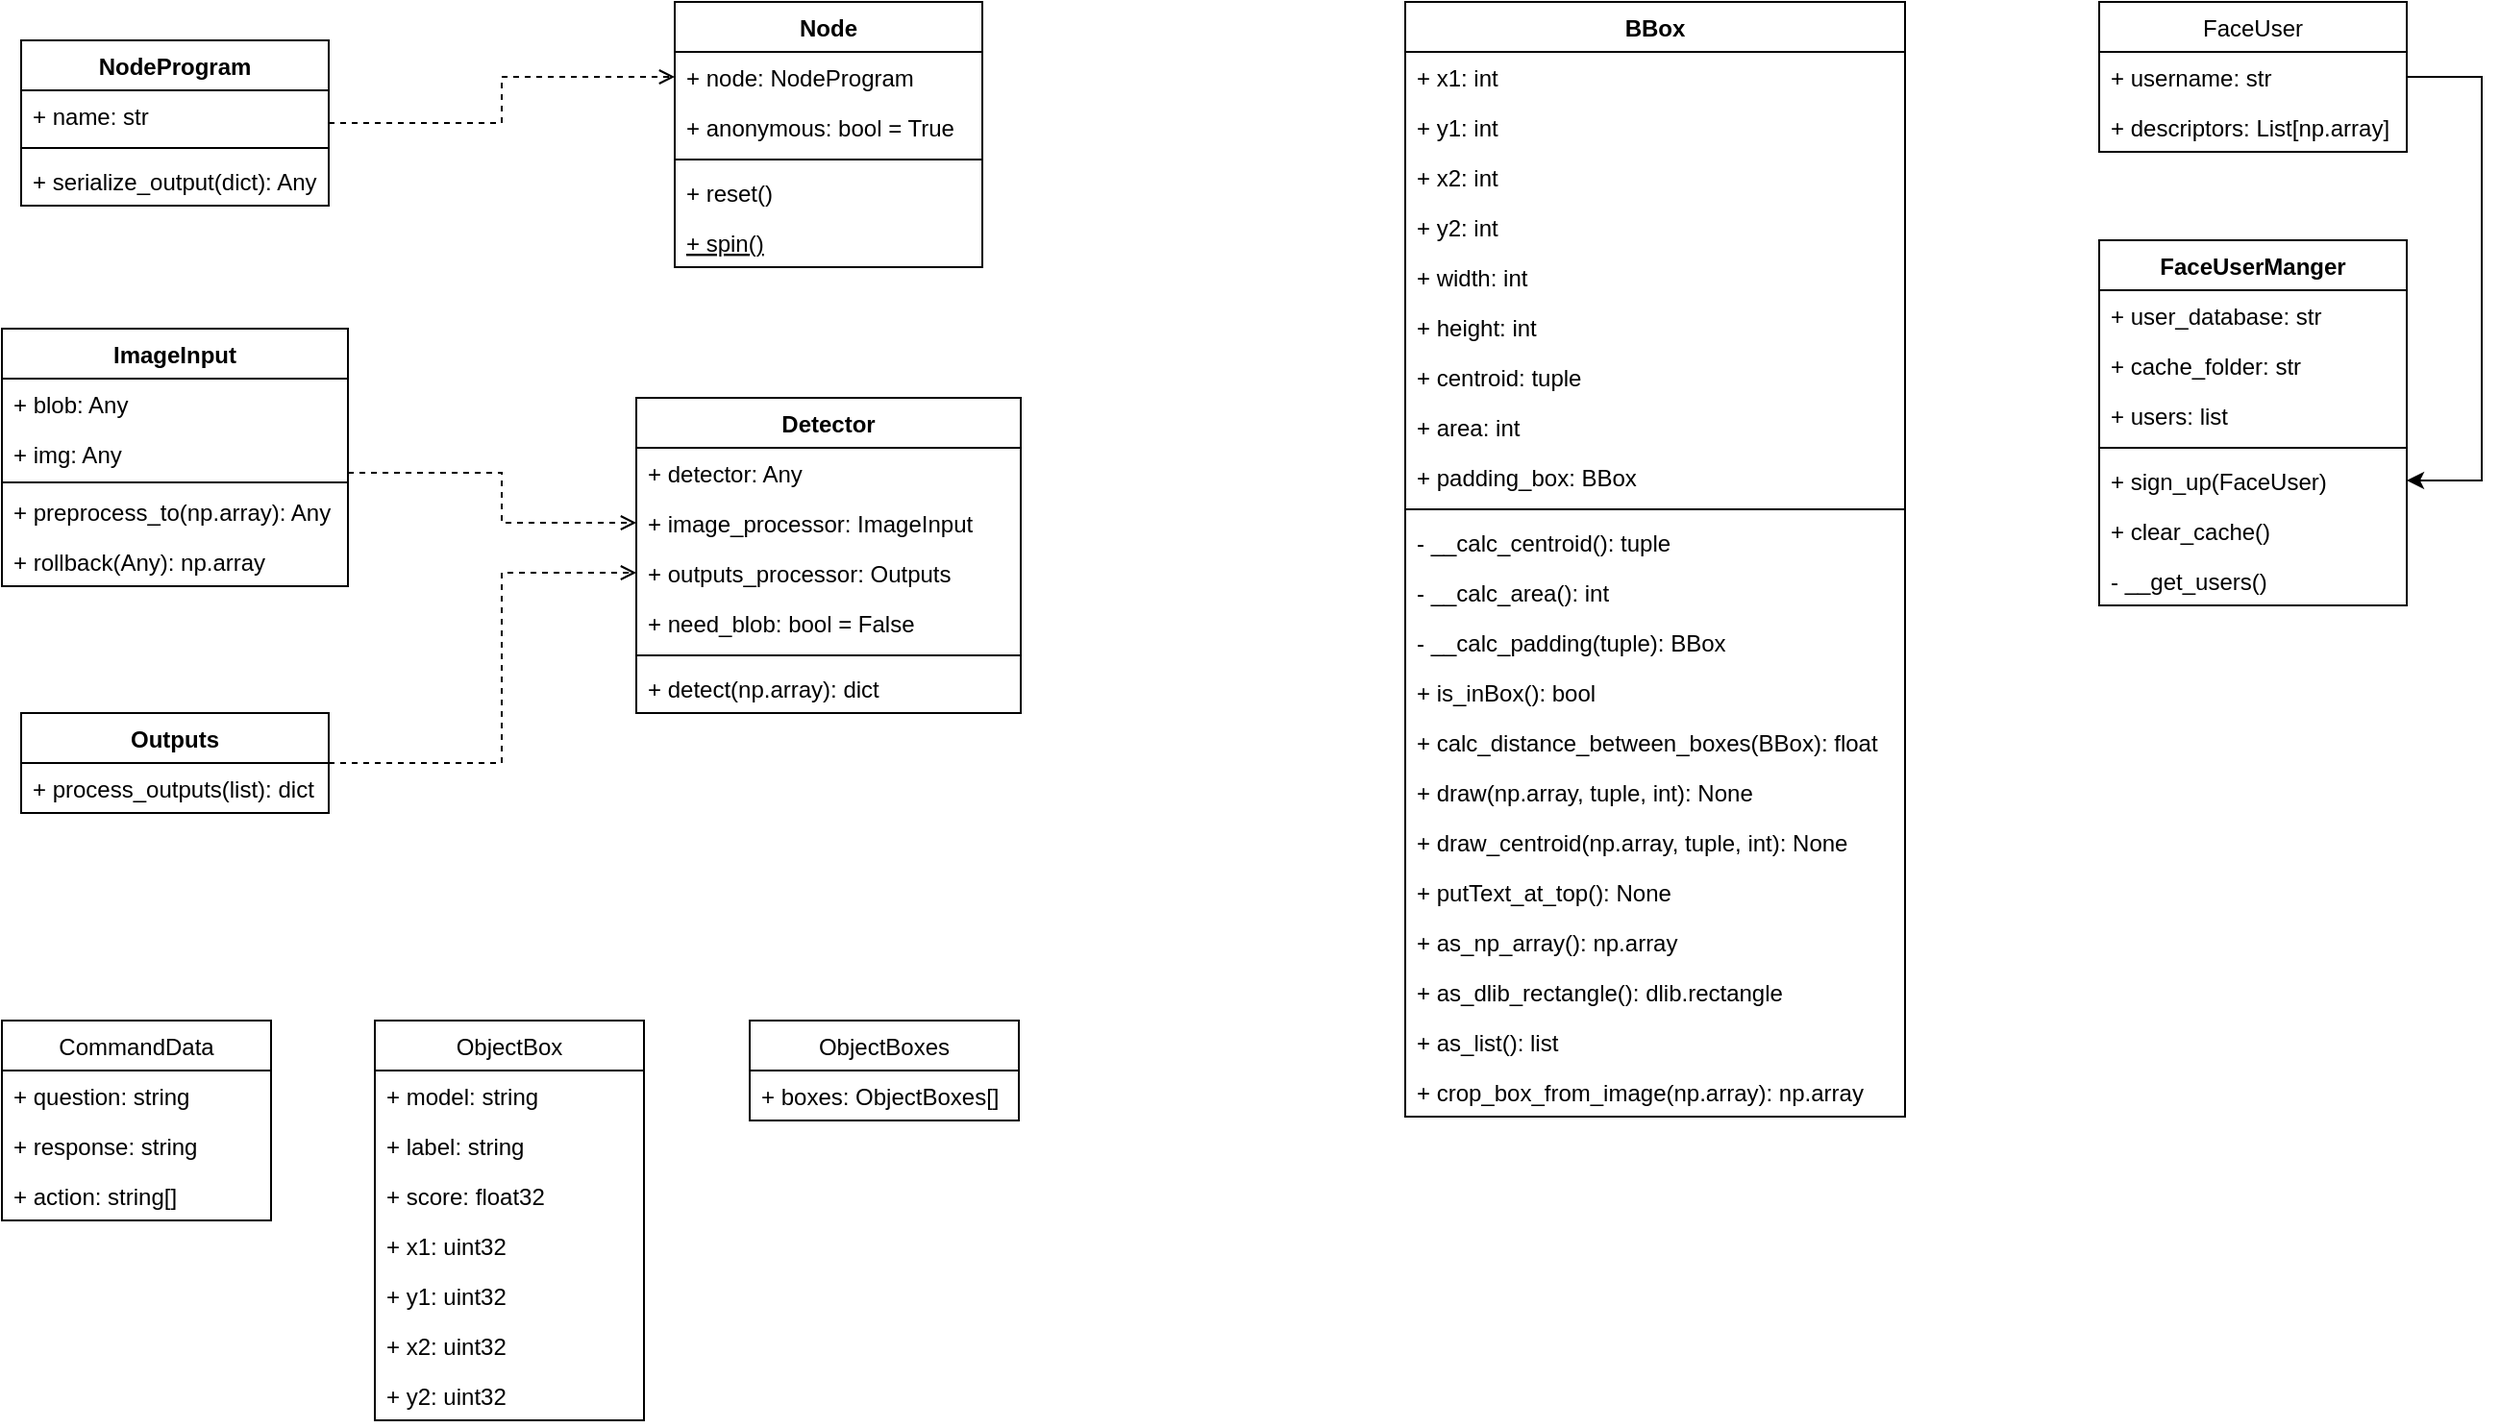 <mxfile version="13.6.4" type="github">
  <diagram id="C5RBs43oDa-KdzZeNtuy" name="Page-1">
    <mxGraphModel dx="595" dy="337" grid="1" gridSize="10" guides="1" tooltips="1" connect="1" arrows="1" fold="1" page="1" pageScale="1" pageWidth="827" pageHeight="1169" math="0" shadow="0">
      <root>
        <mxCell id="WIyWlLk6GJQsqaUBKTNV-0" />
        <mxCell id="WIyWlLk6GJQsqaUBKTNV-1" parent="WIyWlLk6GJQsqaUBKTNV-0" />
        <mxCell id="QnUBj8UleCZjZ_pHDGBZ-25" style="edgeStyle=orthogonalEdgeStyle;rounded=0;orthogonalLoop=1;jettySize=auto;html=1;entryX=0;entryY=0.5;entryDx=0;entryDy=0;endArrow=open;endFill=0;dashed=1;" parent="WIyWlLk6GJQsqaUBKTNV-1" source="QnUBj8UleCZjZ_pHDGBZ-5" target="QnUBj8UleCZjZ_pHDGBZ-17" edge="1">
          <mxGeometry relative="1" as="geometry">
            <Array as="points">
              <mxPoint x="410" y="436" />
              <mxPoint x="410" y="337" />
            </Array>
          </mxGeometry>
        </mxCell>
        <mxCell id="QnUBj8UleCZjZ_pHDGBZ-24" style="edgeStyle=orthogonalEdgeStyle;rounded=0;orthogonalLoop=1;jettySize=auto;html=1;entryX=0;entryY=0.5;entryDx=0;entryDy=0;dashed=1;endArrow=open;endFill=0;" parent="WIyWlLk6GJQsqaUBKTNV-1" target="QnUBj8UleCZjZ_pHDGBZ-16" edge="1">
          <mxGeometry relative="1" as="geometry">
            <Array as="points">
              <mxPoint x="410" y="285" />
              <mxPoint x="410" y="311" />
            </Array>
            <mxPoint x="330" y="285" as="sourcePoint" />
          </mxGeometry>
        </mxCell>
        <mxCell id="QnUBj8UleCZjZ_pHDGBZ-36" style="edgeStyle=orthogonalEdgeStyle;rounded=0;orthogonalLoop=1;jettySize=auto;html=1;entryX=0;entryY=0.5;entryDx=0;entryDy=0;dashed=1;endArrow=open;endFill=0;" parent="WIyWlLk6GJQsqaUBKTNV-1" source="QnUBj8UleCZjZ_pHDGBZ-26" target="QnUBj8UleCZjZ_pHDGBZ-31" edge="1">
          <mxGeometry relative="1" as="geometry" />
        </mxCell>
        <mxCell id="QnUBj8UleCZjZ_pHDGBZ-0" value="ImageInput" style="swimlane;fontStyle=1;align=center;verticalAlign=top;childLayout=stackLayout;horizontal=1;startSize=26;horizontalStack=0;resizeParent=1;resizeParentMax=0;resizeLast=0;collapsible=1;marginBottom=0;" parent="WIyWlLk6GJQsqaUBKTNV-1" vertex="1">
          <mxGeometry x="150" y="210" width="180" height="134" as="geometry" />
        </mxCell>
        <mxCell id="QnUBj8UleCZjZ_pHDGBZ-9" value="+ blob: Any" style="text;strokeColor=none;fillColor=none;align=left;verticalAlign=top;spacingLeft=4;spacingRight=4;overflow=hidden;rotatable=0;points=[[0,0.5],[1,0.5]];portConstraint=eastwest;" parent="QnUBj8UleCZjZ_pHDGBZ-0" vertex="1">
          <mxGeometry y="26" width="180" height="26" as="geometry" />
        </mxCell>
        <mxCell id="QnUBj8UleCZjZ_pHDGBZ-10" value="+ img: Any" style="text;strokeColor=none;fillColor=none;align=left;verticalAlign=top;spacingLeft=4;spacingRight=4;overflow=hidden;rotatable=0;points=[[0,0.5],[1,0.5]];portConstraint=eastwest;" parent="QnUBj8UleCZjZ_pHDGBZ-0" vertex="1">
          <mxGeometry y="52" width="180" height="26" as="geometry" />
        </mxCell>
        <mxCell id="QnUBj8UleCZjZ_pHDGBZ-11" value="" style="line;strokeWidth=1;fillColor=none;align=left;verticalAlign=middle;spacingTop=-1;spacingLeft=3;spacingRight=3;rotatable=0;labelPosition=right;points=[];portConstraint=eastwest;" parent="QnUBj8UleCZjZ_pHDGBZ-0" vertex="1">
          <mxGeometry y="78" width="180" height="4" as="geometry" />
        </mxCell>
        <mxCell id="QnUBj8UleCZjZ_pHDGBZ-3" value="+ preprocess_to(np.array): Any" style="text;strokeColor=none;fillColor=none;align=left;verticalAlign=top;spacingLeft=4;spacingRight=4;overflow=hidden;rotatable=0;points=[[0,0.5],[1,0.5]];portConstraint=eastwest;" parent="QnUBj8UleCZjZ_pHDGBZ-0" vertex="1">
          <mxGeometry y="82" width="180" height="26" as="geometry" />
        </mxCell>
        <mxCell id="QnUBj8UleCZjZ_pHDGBZ-4" value="+ rollback(Any): np.array" style="text;strokeColor=none;fillColor=none;align=left;verticalAlign=top;spacingLeft=4;spacingRight=4;overflow=hidden;rotatable=0;points=[[0,0.5],[1,0.5]];portConstraint=eastwest;" parent="QnUBj8UleCZjZ_pHDGBZ-0" vertex="1">
          <mxGeometry y="108" width="180" height="26" as="geometry" />
        </mxCell>
        <mxCell id="QnUBj8UleCZjZ_pHDGBZ-5" value="Outputs" style="swimlane;fontStyle=1;align=center;verticalAlign=top;childLayout=stackLayout;horizontal=1;startSize=26;horizontalStack=0;resizeParent=1;resizeParentMax=0;resizeLast=0;collapsible=1;marginBottom=0;" parent="WIyWlLk6GJQsqaUBKTNV-1" vertex="1">
          <mxGeometry x="160" y="410" width="160" height="52" as="geometry" />
        </mxCell>
        <mxCell id="QnUBj8UleCZjZ_pHDGBZ-8" value="+ process_outputs(list): dict" style="text;strokeColor=none;fillColor=none;align=left;verticalAlign=top;spacingLeft=4;spacingRight=4;overflow=hidden;rotatable=0;points=[[0,0.5],[1,0.5]];portConstraint=eastwest;" parent="QnUBj8UleCZjZ_pHDGBZ-5" vertex="1">
          <mxGeometry y="26" width="160" height="26" as="geometry" />
        </mxCell>
        <mxCell id="QnUBj8UleCZjZ_pHDGBZ-12" value="Detector" style="swimlane;fontStyle=1;align=center;verticalAlign=top;childLayout=stackLayout;horizontal=1;startSize=26;horizontalStack=0;resizeParent=1;resizeParentMax=0;resizeLast=0;collapsible=1;marginBottom=0;" parent="WIyWlLk6GJQsqaUBKTNV-1" vertex="1">
          <mxGeometry x="480" y="246" width="200" height="164" as="geometry" />
        </mxCell>
        <mxCell id="QnUBj8UleCZjZ_pHDGBZ-13" value="+ detector: Any" style="text;strokeColor=none;fillColor=none;align=left;verticalAlign=top;spacingLeft=4;spacingRight=4;overflow=hidden;rotatable=0;points=[[0,0.5],[1,0.5]];portConstraint=eastwest;" parent="QnUBj8UleCZjZ_pHDGBZ-12" vertex="1">
          <mxGeometry y="26" width="200" height="26" as="geometry" />
        </mxCell>
        <mxCell id="QnUBj8UleCZjZ_pHDGBZ-16" value="+ image_processor: ImageInput" style="text;strokeColor=none;fillColor=none;align=left;verticalAlign=top;spacingLeft=4;spacingRight=4;overflow=hidden;rotatable=0;points=[[0,0.5],[1,0.5]];portConstraint=eastwest;" parent="QnUBj8UleCZjZ_pHDGBZ-12" vertex="1">
          <mxGeometry y="52" width="200" height="26" as="geometry" />
        </mxCell>
        <mxCell id="QnUBj8UleCZjZ_pHDGBZ-17" value="+ outputs_processor: Outputs" style="text;strokeColor=none;fillColor=none;align=left;verticalAlign=top;spacingLeft=4;spacingRight=4;overflow=hidden;rotatable=0;points=[[0,0.5],[1,0.5]];portConstraint=eastwest;" parent="QnUBj8UleCZjZ_pHDGBZ-12" vertex="1">
          <mxGeometry y="78" width="200" height="26" as="geometry" />
        </mxCell>
        <mxCell id="QnUBj8UleCZjZ_pHDGBZ-18" value="+ need_blob: bool = False" style="text;strokeColor=none;fillColor=none;align=left;verticalAlign=top;spacingLeft=4;spacingRight=4;overflow=hidden;rotatable=0;points=[[0,0.5],[1,0.5]];portConstraint=eastwest;" parent="QnUBj8UleCZjZ_pHDGBZ-12" vertex="1">
          <mxGeometry y="104" width="200" height="26" as="geometry" />
        </mxCell>
        <mxCell id="QnUBj8UleCZjZ_pHDGBZ-14" value="" style="line;strokeWidth=1;fillColor=none;align=left;verticalAlign=middle;spacingTop=-1;spacingLeft=3;spacingRight=3;rotatable=0;labelPosition=right;points=[];portConstraint=eastwest;" parent="QnUBj8UleCZjZ_pHDGBZ-12" vertex="1">
          <mxGeometry y="130" width="200" height="8" as="geometry" />
        </mxCell>
        <mxCell id="QnUBj8UleCZjZ_pHDGBZ-15" value="+ detect(np.array): dict" style="text;strokeColor=none;fillColor=none;align=left;verticalAlign=top;spacingLeft=4;spacingRight=4;overflow=hidden;rotatable=0;points=[[0,0.5],[1,0.5]];portConstraint=eastwest;" parent="QnUBj8UleCZjZ_pHDGBZ-12" vertex="1">
          <mxGeometry y="138" width="200" height="26" as="geometry" />
        </mxCell>
        <mxCell id="QnUBj8UleCZjZ_pHDGBZ-26" value="NodeProgram" style="swimlane;fontStyle=1;align=center;verticalAlign=top;childLayout=stackLayout;horizontal=1;startSize=26;horizontalStack=0;resizeParent=1;resizeParentMax=0;resizeLast=0;collapsible=1;marginBottom=0;" parent="WIyWlLk6GJQsqaUBKTNV-1" vertex="1">
          <mxGeometry x="160" y="60" width="160" height="86" as="geometry" />
        </mxCell>
        <mxCell id="QnUBj8UleCZjZ_pHDGBZ-27" value="+ name: str" style="text;strokeColor=none;fillColor=none;align=left;verticalAlign=top;spacingLeft=4;spacingRight=4;overflow=hidden;rotatable=0;points=[[0,0.5],[1,0.5]];portConstraint=eastwest;" parent="QnUBj8UleCZjZ_pHDGBZ-26" vertex="1">
          <mxGeometry y="26" width="160" height="26" as="geometry" />
        </mxCell>
        <mxCell id="muJMBvNRpFY2Los7714E-1" value="" style="line;strokeWidth=1;fillColor=none;align=left;verticalAlign=middle;spacingTop=-1;spacingLeft=3;spacingRight=3;rotatable=0;labelPosition=right;points=[];portConstraint=eastwest;" vertex="1" parent="QnUBj8UleCZjZ_pHDGBZ-26">
          <mxGeometry y="52" width="160" height="8" as="geometry" />
        </mxCell>
        <mxCell id="muJMBvNRpFY2Los7714E-0" value="+ serialize_output(dict): Any" style="text;strokeColor=none;fillColor=none;align=left;verticalAlign=top;spacingLeft=4;spacingRight=4;overflow=hidden;rotatable=0;points=[[0,0.5],[1,0.5]];portConstraint=eastwest;" vertex="1" parent="QnUBj8UleCZjZ_pHDGBZ-26">
          <mxGeometry y="60" width="160" height="26" as="geometry" />
        </mxCell>
        <mxCell id="QnUBj8UleCZjZ_pHDGBZ-30" value="Node" style="swimlane;fontStyle=1;align=center;verticalAlign=top;childLayout=stackLayout;horizontal=1;startSize=26;horizontalStack=0;resizeParent=1;resizeParentMax=0;resizeLast=0;collapsible=1;marginBottom=0;" parent="WIyWlLk6GJQsqaUBKTNV-1" vertex="1">
          <mxGeometry x="500" y="40" width="160" height="138" as="geometry" />
        </mxCell>
        <mxCell id="QnUBj8UleCZjZ_pHDGBZ-31" value="+ node: NodeProgram" style="text;strokeColor=none;fillColor=none;align=left;verticalAlign=top;spacingLeft=4;spacingRight=4;overflow=hidden;rotatable=0;points=[[0,0.5],[1,0.5]];portConstraint=eastwest;" parent="QnUBj8UleCZjZ_pHDGBZ-30" vertex="1">
          <mxGeometry y="26" width="160" height="26" as="geometry" />
        </mxCell>
        <mxCell id="QnUBj8UleCZjZ_pHDGBZ-34" value="+ anonymous: bool = True" style="text;strokeColor=none;fillColor=none;align=left;verticalAlign=top;spacingLeft=4;spacingRight=4;overflow=hidden;rotatable=0;points=[[0,0.5],[1,0.5]];portConstraint=eastwest;" parent="QnUBj8UleCZjZ_pHDGBZ-30" vertex="1">
          <mxGeometry y="52" width="160" height="26" as="geometry" />
        </mxCell>
        <mxCell id="QnUBj8UleCZjZ_pHDGBZ-32" value="" style="line;strokeWidth=1;fillColor=none;align=left;verticalAlign=middle;spacingTop=-1;spacingLeft=3;spacingRight=3;rotatable=0;labelPosition=right;points=[];portConstraint=eastwest;" parent="QnUBj8UleCZjZ_pHDGBZ-30" vertex="1">
          <mxGeometry y="78" width="160" height="8" as="geometry" />
        </mxCell>
        <mxCell id="QnUBj8UleCZjZ_pHDGBZ-33" value="+ reset()" style="text;strokeColor=none;fillColor=none;align=left;verticalAlign=top;spacingLeft=4;spacingRight=4;overflow=hidden;rotatable=0;points=[[0,0.5],[1,0.5]];portConstraint=eastwest;" parent="QnUBj8UleCZjZ_pHDGBZ-30" vertex="1">
          <mxGeometry y="86" width="160" height="26" as="geometry" />
        </mxCell>
        <mxCell id="QnUBj8UleCZjZ_pHDGBZ-35" value="+ spin()" style="text;strokeColor=none;fillColor=none;align=left;verticalAlign=top;spacingLeft=4;spacingRight=4;overflow=hidden;rotatable=0;points=[[0,0.5],[1,0.5]];portConstraint=eastwest;fontStyle=4" parent="QnUBj8UleCZjZ_pHDGBZ-30" vertex="1">
          <mxGeometry y="112" width="160" height="26" as="geometry" />
        </mxCell>
        <mxCell id="QnUBj8UleCZjZ_pHDGBZ-37" value="ObjectBox" style="swimlane;fontStyle=0;childLayout=stackLayout;horizontal=1;startSize=26;fillColor=none;horizontalStack=0;resizeParent=1;resizeParentMax=0;resizeLast=0;collapsible=1;marginBottom=0;" parent="WIyWlLk6GJQsqaUBKTNV-1" vertex="1">
          <mxGeometry x="344" y="570" width="140" height="208" as="geometry" />
        </mxCell>
        <mxCell id="QnUBj8UleCZjZ_pHDGBZ-38" value="+ model: string" style="text;strokeColor=none;fillColor=none;align=left;verticalAlign=top;spacingLeft=4;spacingRight=4;overflow=hidden;rotatable=0;points=[[0,0.5],[1,0.5]];portConstraint=eastwest;" parent="QnUBj8UleCZjZ_pHDGBZ-37" vertex="1">
          <mxGeometry y="26" width="140" height="26" as="geometry" />
        </mxCell>
        <mxCell id="QnUBj8UleCZjZ_pHDGBZ-39" value="+ label: string" style="text;strokeColor=none;fillColor=none;align=left;verticalAlign=top;spacingLeft=4;spacingRight=4;overflow=hidden;rotatable=0;points=[[0,0.5],[1,0.5]];portConstraint=eastwest;" parent="QnUBj8UleCZjZ_pHDGBZ-37" vertex="1">
          <mxGeometry y="52" width="140" height="26" as="geometry" />
        </mxCell>
        <mxCell id="QnUBj8UleCZjZ_pHDGBZ-40" value="+ score: float32" style="text;strokeColor=none;fillColor=none;align=left;verticalAlign=top;spacingLeft=4;spacingRight=4;overflow=hidden;rotatable=0;points=[[0,0.5],[1,0.5]];portConstraint=eastwest;" parent="QnUBj8UleCZjZ_pHDGBZ-37" vertex="1">
          <mxGeometry y="78" width="140" height="26" as="geometry" />
        </mxCell>
        <mxCell id="QnUBj8UleCZjZ_pHDGBZ-41" value="+ x1: uint32" style="text;strokeColor=none;fillColor=none;align=left;verticalAlign=top;spacingLeft=4;spacingRight=4;overflow=hidden;rotatable=0;points=[[0,0.5],[1,0.5]];portConstraint=eastwest;" parent="QnUBj8UleCZjZ_pHDGBZ-37" vertex="1">
          <mxGeometry y="104" width="140" height="26" as="geometry" />
        </mxCell>
        <mxCell id="QnUBj8UleCZjZ_pHDGBZ-42" value="+ y1: uint32" style="text;strokeColor=none;fillColor=none;align=left;verticalAlign=top;spacingLeft=4;spacingRight=4;overflow=hidden;rotatable=0;points=[[0,0.5],[1,0.5]];portConstraint=eastwest;" parent="QnUBj8UleCZjZ_pHDGBZ-37" vertex="1">
          <mxGeometry y="130" width="140" height="26" as="geometry" />
        </mxCell>
        <mxCell id="QnUBj8UleCZjZ_pHDGBZ-44" value="+ x2: uint32" style="text;strokeColor=none;fillColor=none;align=left;verticalAlign=top;spacingLeft=4;spacingRight=4;overflow=hidden;rotatable=0;points=[[0,0.5],[1,0.5]];portConstraint=eastwest;" parent="QnUBj8UleCZjZ_pHDGBZ-37" vertex="1">
          <mxGeometry y="156" width="140" height="26" as="geometry" />
        </mxCell>
        <mxCell id="QnUBj8UleCZjZ_pHDGBZ-43" value="+ y2: uint32" style="text;strokeColor=none;fillColor=none;align=left;verticalAlign=top;spacingLeft=4;spacingRight=4;overflow=hidden;rotatable=0;points=[[0,0.5],[1,0.5]];portConstraint=eastwest;" parent="QnUBj8UleCZjZ_pHDGBZ-37" vertex="1">
          <mxGeometry y="182" width="140" height="26" as="geometry" />
        </mxCell>
        <mxCell id="QnUBj8UleCZjZ_pHDGBZ-49" value="ObjectBoxes" style="swimlane;fontStyle=0;childLayout=stackLayout;horizontal=1;startSize=26;fillColor=none;horizontalStack=0;resizeParent=1;resizeParentMax=0;resizeLast=0;collapsible=1;marginBottom=0;" parent="WIyWlLk6GJQsqaUBKTNV-1" vertex="1">
          <mxGeometry x="539" y="570" width="140" height="52" as="geometry" />
        </mxCell>
        <mxCell id="QnUBj8UleCZjZ_pHDGBZ-50" value="+ boxes: ObjectBoxes[]" style="text;strokeColor=none;fillColor=none;align=left;verticalAlign=top;spacingLeft=4;spacingRight=4;overflow=hidden;rotatable=0;points=[[0,0.5],[1,0.5]];portConstraint=eastwest;" parent="QnUBj8UleCZjZ_pHDGBZ-49" vertex="1">
          <mxGeometry y="26" width="140" height="26" as="geometry" />
        </mxCell>
        <mxCell id="QnUBj8UleCZjZ_pHDGBZ-53" value="BBox" style="swimlane;fontStyle=1;align=center;verticalAlign=top;childLayout=stackLayout;horizontal=1;startSize=26;horizontalStack=0;resizeParent=1;resizeParentMax=0;resizeLast=0;collapsible=1;marginBottom=0;" parent="WIyWlLk6GJQsqaUBKTNV-1" vertex="1">
          <mxGeometry x="880" y="40" width="260" height="580" as="geometry" />
        </mxCell>
        <mxCell id="QnUBj8UleCZjZ_pHDGBZ-54" value="+ x1: int" style="text;strokeColor=none;fillColor=none;align=left;verticalAlign=top;spacingLeft=4;spacingRight=4;overflow=hidden;rotatable=0;points=[[0,0.5],[1,0.5]];portConstraint=eastwest;" parent="QnUBj8UleCZjZ_pHDGBZ-53" vertex="1">
          <mxGeometry y="26" width="260" height="26" as="geometry" />
        </mxCell>
        <mxCell id="QnUBj8UleCZjZ_pHDGBZ-58" value="+ y1: int" style="text;strokeColor=none;fillColor=none;align=left;verticalAlign=top;spacingLeft=4;spacingRight=4;overflow=hidden;rotatable=0;points=[[0,0.5],[1,0.5]];portConstraint=eastwest;" parent="QnUBj8UleCZjZ_pHDGBZ-53" vertex="1">
          <mxGeometry y="52" width="260" height="26" as="geometry" />
        </mxCell>
        <mxCell id="QnUBj8UleCZjZ_pHDGBZ-59" value="+ x2: int" style="text;strokeColor=none;fillColor=none;align=left;verticalAlign=top;spacingLeft=4;spacingRight=4;overflow=hidden;rotatable=0;points=[[0,0.5],[1,0.5]];portConstraint=eastwest;" parent="QnUBj8UleCZjZ_pHDGBZ-53" vertex="1">
          <mxGeometry y="78" width="260" height="26" as="geometry" />
        </mxCell>
        <mxCell id="QnUBj8UleCZjZ_pHDGBZ-60" value="+ y2: int" style="text;strokeColor=none;fillColor=none;align=left;verticalAlign=top;spacingLeft=4;spacingRight=4;overflow=hidden;rotatable=0;points=[[0,0.5],[1,0.5]];portConstraint=eastwest;" parent="QnUBj8UleCZjZ_pHDGBZ-53" vertex="1">
          <mxGeometry y="104" width="260" height="26" as="geometry" />
        </mxCell>
        <mxCell id="QnUBj8UleCZjZ_pHDGBZ-62" value="+ width: int" style="text;strokeColor=none;fillColor=none;align=left;verticalAlign=top;spacingLeft=4;spacingRight=4;overflow=hidden;rotatable=0;points=[[0,0.5],[1,0.5]];portConstraint=eastwest;" parent="QnUBj8UleCZjZ_pHDGBZ-53" vertex="1">
          <mxGeometry y="130" width="260" height="26" as="geometry" />
        </mxCell>
        <mxCell id="QnUBj8UleCZjZ_pHDGBZ-63" value="+ height: int" style="text;strokeColor=none;fillColor=none;align=left;verticalAlign=top;spacingLeft=4;spacingRight=4;overflow=hidden;rotatable=0;points=[[0,0.5],[1,0.5]];portConstraint=eastwest;" parent="QnUBj8UleCZjZ_pHDGBZ-53" vertex="1">
          <mxGeometry y="156" width="260" height="26" as="geometry" />
        </mxCell>
        <mxCell id="QnUBj8UleCZjZ_pHDGBZ-61" value="+ centroid: tuple" style="text;strokeColor=none;fillColor=none;align=left;verticalAlign=top;spacingLeft=4;spacingRight=4;overflow=hidden;rotatable=0;points=[[0,0.5],[1,0.5]];portConstraint=eastwest;" parent="QnUBj8UleCZjZ_pHDGBZ-53" vertex="1">
          <mxGeometry y="182" width="260" height="26" as="geometry" />
        </mxCell>
        <mxCell id="QnUBj8UleCZjZ_pHDGBZ-65" value="+ area: int" style="text;strokeColor=none;fillColor=none;align=left;verticalAlign=top;spacingLeft=4;spacingRight=4;overflow=hidden;rotatable=0;points=[[0,0.5],[1,0.5]];portConstraint=eastwest;" parent="QnUBj8UleCZjZ_pHDGBZ-53" vertex="1">
          <mxGeometry y="208" width="260" height="26" as="geometry" />
        </mxCell>
        <mxCell id="QnUBj8UleCZjZ_pHDGBZ-66" value="+ padding_box: BBox" style="text;strokeColor=none;fillColor=none;align=left;verticalAlign=top;spacingLeft=4;spacingRight=4;overflow=hidden;rotatable=0;points=[[0,0.5],[1,0.5]];portConstraint=eastwest;" parent="QnUBj8UleCZjZ_pHDGBZ-53" vertex="1">
          <mxGeometry y="234" width="260" height="26" as="geometry" />
        </mxCell>
        <mxCell id="QnUBj8UleCZjZ_pHDGBZ-55" value="" style="line;strokeWidth=1;fillColor=none;align=left;verticalAlign=middle;spacingTop=-1;spacingLeft=3;spacingRight=3;rotatable=0;labelPosition=right;points=[];portConstraint=eastwest;" parent="QnUBj8UleCZjZ_pHDGBZ-53" vertex="1">
          <mxGeometry y="260" width="260" height="8" as="geometry" />
        </mxCell>
        <mxCell id="QnUBj8UleCZjZ_pHDGBZ-56" value="- __calc_centroid(): tuple" style="text;strokeColor=none;fillColor=none;align=left;verticalAlign=top;spacingLeft=4;spacingRight=4;overflow=hidden;rotatable=0;points=[[0,0.5],[1,0.5]];portConstraint=eastwest;" parent="QnUBj8UleCZjZ_pHDGBZ-53" vertex="1">
          <mxGeometry y="268" width="260" height="26" as="geometry" />
        </mxCell>
        <mxCell id="QnUBj8UleCZjZ_pHDGBZ-67" value="- __calc_area(): int" style="text;strokeColor=none;fillColor=none;align=left;verticalAlign=top;spacingLeft=4;spacingRight=4;overflow=hidden;rotatable=0;points=[[0,0.5],[1,0.5]];portConstraint=eastwest;" parent="QnUBj8UleCZjZ_pHDGBZ-53" vertex="1">
          <mxGeometry y="294" width="260" height="26" as="geometry" />
        </mxCell>
        <mxCell id="QnUBj8UleCZjZ_pHDGBZ-68" value="- __calc_padding(tuple): BBox" style="text;strokeColor=none;fillColor=none;align=left;verticalAlign=top;spacingLeft=4;spacingRight=4;overflow=hidden;rotatable=0;points=[[0,0.5],[1,0.5]];portConstraint=eastwest;" parent="QnUBj8UleCZjZ_pHDGBZ-53" vertex="1">
          <mxGeometry y="320" width="260" height="26" as="geometry" />
        </mxCell>
        <mxCell id="QnUBj8UleCZjZ_pHDGBZ-70" value="+ is_inBox(): bool" style="text;strokeColor=none;fillColor=none;align=left;verticalAlign=top;spacingLeft=4;spacingRight=4;overflow=hidden;rotatable=0;points=[[0,0.5],[1,0.5]];portConstraint=eastwest;" parent="QnUBj8UleCZjZ_pHDGBZ-53" vertex="1">
          <mxGeometry y="346" width="260" height="26" as="geometry" />
        </mxCell>
        <mxCell id="QnUBj8UleCZjZ_pHDGBZ-71" value="+ calc_distance_between_boxes(BBox): float" style="text;strokeColor=none;fillColor=none;align=left;verticalAlign=top;spacingLeft=4;spacingRight=4;overflow=hidden;rotatable=0;points=[[0,0.5],[1,0.5]];portConstraint=eastwest;" parent="QnUBj8UleCZjZ_pHDGBZ-53" vertex="1">
          <mxGeometry y="372" width="260" height="26" as="geometry" />
        </mxCell>
        <mxCell id="QnUBj8UleCZjZ_pHDGBZ-72" value="+ draw(np.array, tuple, int): None" style="text;strokeColor=none;fillColor=none;align=left;verticalAlign=top;spacingLeft=4;spacingRight=4;overflow=hidden;rotatable=0;points=[[0,0.5],[1,0.5]];portConstraint=eastwest;" parent="QnUBj8UleCZjZ_pHDGBZ-53" vertex="1">
          <mxGeometry y="398" width="260" height="26" as="geometry" />
        </mxCell>
        <mxCell id="QnUBj8UleCZjZ_pHDGBZ-73" value="+ draw_centroid(np.array, tuple, int): None" style="text;strokeColor=none;fillColor=none;align=left;verticalAlign=top;spacingLeft=4;spacingRight=4;overflow=hidden;rotatable=0;points=[[0,0.5],[1,0.5]];portConstraint=eastwest;" parent="QnUBj8UleCZjZ_pHDGBZ-53" vertex="1">
          <mxGeometry y="424" width="260" height="26" as="geometry" />
        </mxCell>
        <mxCell id="QnUBj8UleCZjZ_pHDGBZ-74" value="+ putText_at_top(): None" style="text;strokeColor=none;fillColor=none;align=left;verticalAlign=top;spacingLeft=4;spacingRight=4;overflow=hidden;rotatable=0;points=[[0,0.5],[1,0.5]];portConstraint=eastwest;" parent="QnUBj8UleCZjZ_pHDGBZ-53" vertex="1">
          <mxGeometry y="450" width="260" height="26" as="geometry" />
        </mxCell>
        <mxCell id="QnUBj8UleCZjZ_pHDGBZ-75" value="+ as_np_array(): np.array" style="text;strokeColor=none;fillColor=none;align=left;verticalAlign=top;spacingLeft=4;spacingRight=4;overflow=hidden;rotatable=0;points=[[0,0.5],[1,0.5]];portConstraint=eastwest;" parent="QnUBj8UleCZjZ_pHDGBZ-53" vertex="1">
          <mxGeometry y="476" width="260" height="26" as="geometry" />
        </mxCell>
        <mxCell id="QnUBj8UleCZjZ_pHDGBZ-76" value="+ as_dlib_rectangle(): dlib.rectangle" style="text;strokeColor=none;fillColor=none;align=left;verticalAlign=top;spacingLeft=4;spacingRight=4;overflow=hidden;rotatable=0;points=[[0,0.5],[1,0.5]];portConstraint=eastwest;" parent="QnUBj8UleCZjZ_pHDGBZ-53" vertex="1">
          <mxGeometry y="502" width="260" height="26" as="geometry" />
        </mxCell>
        <mxCell id="QnUBj8UleCZjZ_pHDGBZ-77" value="+ as_list(): list" style="text;strokeColor=none;fillColor=none;align=left;verticalAlign=top;spacingLeft=4;spacingRight=4;overflow=hidden;rotatable=0;points=[[0,0.5],[1,0.5]];portConstraint=eastwest;" parent="QnUBj8UleCZjZ_pHDGBZ-53" vertex="1">
          <mxGeometry y="528" width="260" height="26" as="geometry" />
        </mxCell>
        <mxCell id="QnUBj8UleCZjZ_pHDGBZ-78" value="+ crop_box_from_image(np.array): np.array" style="text;strokeColor=none;fillColor=none;align=left;verticalAlign=top;spacingLeft=4;spacingRight=4;overflow=hidden;rotatable=0;points=[[0,0.5],[1,0.5]];portConstraint=eastwest;" parent="QnUBj8UleCZjZ_pHDGBZ-53" vertex="1">
          <mxGeometry y="554" width="260" height="26" as="geometry" />
        </mxCell>
        <mxCell id="ELRy0cG7PX63F0guJYab-0" value="FaceUser" style="swimlane;fontStyle=0;childLayout=stackLayout;horizontal=1;startSize=26;fillColor=none;horizontalStack=0;resizeParent=1;resizeParentMax=0;resizeLast=0;collapsible=1;marginBottom=0;" parent="WIyWlLk6GJQsqaUBKTNV-1" vertex="1">
          <mxGeometry x="1241" y="40" width="160" height="78" as="geometry" />
        </mxCell>
        <mxCell id="ELRy0cG7PX63F0guJYab-1" value="+ username: str" style="text;strokeColor=none;fillColor=none;align=left;verticalAlign=top;spacingLeft=4;spacingRight=4;overflow=hidden;rotatable=0;points=[[0,0.5],[1,0.5]];portConstraint=eastwest;" parent="ELRy0cG7PX63F0guJYab-0" vertex="1">
          <mxGeometry y="26" width="160" height="26" as="geometry" />
        </mxCell>
        <mxCell id="ELRy0cG7PX63F0guJYab-2" value="+ descriptors: List[np.array]" style="text;strokeColor=none;fillColor=none;align=left;verticalAlign=top;spacingLeft=4;spacingRight=4;overflow=hidden;rotatable=0;points=[[0,0.5],[1,0.5]];portConstraint=eastwest;" parent="ELRy0cG7PX63F0guJYab-0" vertex="1">
          <mxGeometry y="52" width="160" height="26" as="geometry" />
        </mxCell>
        <mxCell id="LBa0ELB4ktXDHjCRH6Ii-0" value="FaceUserManger" style="swimlane;fontStyle=1;align=center;verticalAlign=top;childLayout=stackLayout;horizontal=1;startSize=26;horizontalStack=0;resizeParent=1;resizeParentMax=0;resizeLast=0;collapsible=1;marginBottom=0;" parent="WIyWlLk6GJQsqaUBKTNV-1" vertex="1">
          <mxGeometry x="1241" y="164" width="160" height="190" as="geometry" />
        </mxCell>
        <mxCell id="LBa0ELB4ktXDHjCRH6Ii-1" value="+ user_database: str" style="text;strokeColor=none;fillColor=none;align=left;verticalAlign=top;spacingLeft=4;spacingRight=4;overflow=hidden;rotatable=0;points=[[0,0.5],[1,0.5]];portConstraint=eastwest;" parent="LBa0ELB4ktXDHjCRH6Ii-0" vertex="1">
          <mxGeometry y="26" width="160" height="26" as="geometry" />
        </mxCell>
        <mxCell id="LBa0ELB4ktXDHjCRH6Ii-4" value="+ cache_folder: str" style="text;strokeColor=none;fillColor=none;align=left;verticalAlign=top;spacingLeft=4;spacingRight=4;overflow=hidden;rotatable=0;points=[[0,0.5],[1,0.5]];portConstraint=eastwest;" parent="LBa0ELB4ktXDHjCRH6Ii-0" vertex="1">
          <mxGeometry y="52" width="160" height="26" as="geometry" />
        </mxCell>
        <mxCell id="LBa0ELB4ktXDHjCRH6Ii-11" value="+ users: list" style="text;strokeColor=none;fillColor=none;align=left;verticalAlign=top;spacingLeft=4;spacingRight=4;overflow=hidden;rotatable=0;points=[[0,0.5],[1,0.5]];portConstraint=eastwest;" parent="LBa0ELB4ktXDHjCRH6Ii-0" vertex="1">
          <mxGeometry y="78" width="160" height="26" as="geometry" />
        </mxCell>
        <mxCell id="LBa0ELB4ktXDHjCRH6Ii-2" value="" style="line;strokeWidth=1;fillColor=none;align=left;verticalAlign=middle;spacingTop=-1;spacingLeft=3;spacingRight=3;rotatable=0;labelPosition=right;points=[];portConstraint=eastwest;" parent="LBa0ELB4ktXDHjCRH6Ii-0" vertex="1">
          <mxGeometry y="104" width="160" height="8" as="geometry" />
        </mxCell>
        <mxCell id="LBa0ELB4ktXDHjCRH6Ii-3" value="+ sign_up(FaceUser)" style="text;strokeColor=none;fillColor=none;align=left;verticalAlign=top;spacingLeft=4;spacingRight=4;overflow=hidden;rotatable=0;points=[[0,0.5],[1,0.5]];portConstraint=eastwest;" parent="LBa0ELB4ktXDHjCRH6Ii-0" vertex="1">
          <mxGeometry y="112" width="160" height="26" as="geometry" />
        </mxCell>
        <mxCell id="LBa0ELB4ktXDHjCRH6Ii-5" value="+ clear_cache()" style="text;strokeColor=none;fillColor=none;align=left;verticalAlign=top;spacingLeft=4;spacingRight=4;overflow=hidden;rotatable=0;points=[[0,0.5],[1,0.5]];portConstraint=eastwest;" parent="LBa0ELB4ktXDHjCRH6Ii-0" vertex="1">
          <mxGeometry y="138" width="160" height="26" as="geometry" />
        </mxCell>
        <mxCell id="LBa0ELB4ktXDHjCRH6Ii-6" value="- __get_users()" style="text;strokeColor=none;fillColor=none;align=left;verticalAlign=top;spacingLeft=4;spacingRight=4;overflow=hidden;rotatable=0;points=[[0,0.5],[1,0.5]];portConstraint=eastwest;" parent="LBa0ELB4ktXDHjCRH6Ii-0" vertex="1">
          <mxGeometry y="164" width="160" height="26" as="geometry" />
        </mxCell>
        <mxCell id="LBa0ELB4ktXDHjCRH6Ii-12" style="edgeStyle=elbowEdgeStyle;rounded=0;orthogonalLoop=1;jettySize=auto;html=1;entryX=1;entryY=0.5;entryDx=0;entryDy=0;" parent="WIyWlLk6GJQsqaUBKTNV-1" source="ELRy0cG7PX63F0guJYab-1" target="LBa0ELB4ktXDHjCRH6Ii-3" edge="1">
          <mxGeometry relative="1" as="geometry">
            <Array as="points">
              <mxPoint x="1440" y="180" />
            </Array>
          </mxGeometry>
        </mxCell>
        <mxCell id="QnUBj8UleCZjZ_pHDGBZ-45" value="CommandData" style="swimlane;fontStyle=0;childLayout=stackLayout;horizontal=1;startSize=26;fillColor=none;horizontalStack=0;resizeParent=1;resizeParentMax=0;resizeLast=0;collapsible=1;marginBottom=0;" parent="WIyWlLk6GJQsqaUBKTNV-1" vertex="1">
          <mxGeometry x="150" y="570" width="140" height="104" as="geometry" />
        </mxCell>
        <mxCell id="QnUBj8UleCZjZ_pHDGBZ-46" value="+ question: string" style="text;strokeColor=none;fillColor=none;align=left;verticalAlign=top;spacingLeft=4;spacingRight=4;overflow=hidden;rotatable=0;points=[[0,0.5],[1,0.5]];portConstraint=eastwest;" parent="QnUBj8UleCZjZ_pHDGBZ-45" vertex="1">
          <mxGeometry y="26" width="140" height="26" as="geometry" />
        </mxCell>
        <mxCell id="QnUBj8UleCZjZ_pHDGBZ-47" value="+ response: string" style="text;strokeColor=none;fillColor=none;align=left;verticalAlign=top;spacingLeft=4;spacingRight=4;overflow=hidden;rotatable=0;points=[[0,0.5],[1,0.5]];portConstraint=eastwest;" parent="QnUBj8UleCZjZ_pHDGBZ-45" vertex="1">
          <mxGeometry y="52" width="140" height="26" as="geometry" />
        </mxCell>
        <mxCell id="QnUBj8UleCZjZ_pHDGBZ-48" value="+ action: string[]" style="text;strokeColor=none;fillColor=none;align=left;verticalAlign=top;spacingLeft=4;spacingRight=4;overflow=hidden;rotatable=0;points=[[0,0.5],[1,0.5]];portConstraint=eastwest;" parent="QnUBj8UleCZjZ_pHDGBZ-45" vertex="1">
          <mxGeometry y="78" width="140" height="26" as="geometry" />
        </mxCell>
      </root>
    </mxGraphModel>
  </diagram>
</mxfile>
